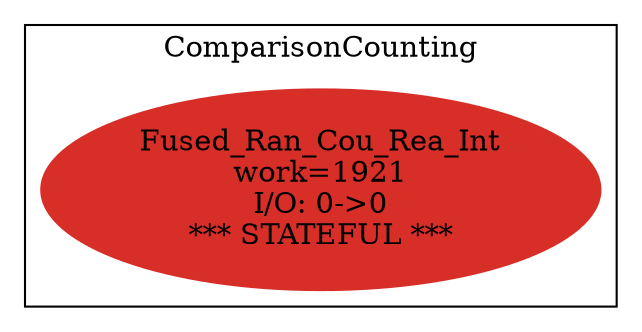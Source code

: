 digraph streamit {
size="6.5,9"
subgraph cluster_node1 {
 color = black

 label="ComparisonCounting";
node2 [ label="Fused_Ran_Cou_Rea_Int\nwork=1921\nI/O: 0->0\n*** STATEFUL ***" color="0.00555,0.81,0.84" style="filled" ]
}
}
